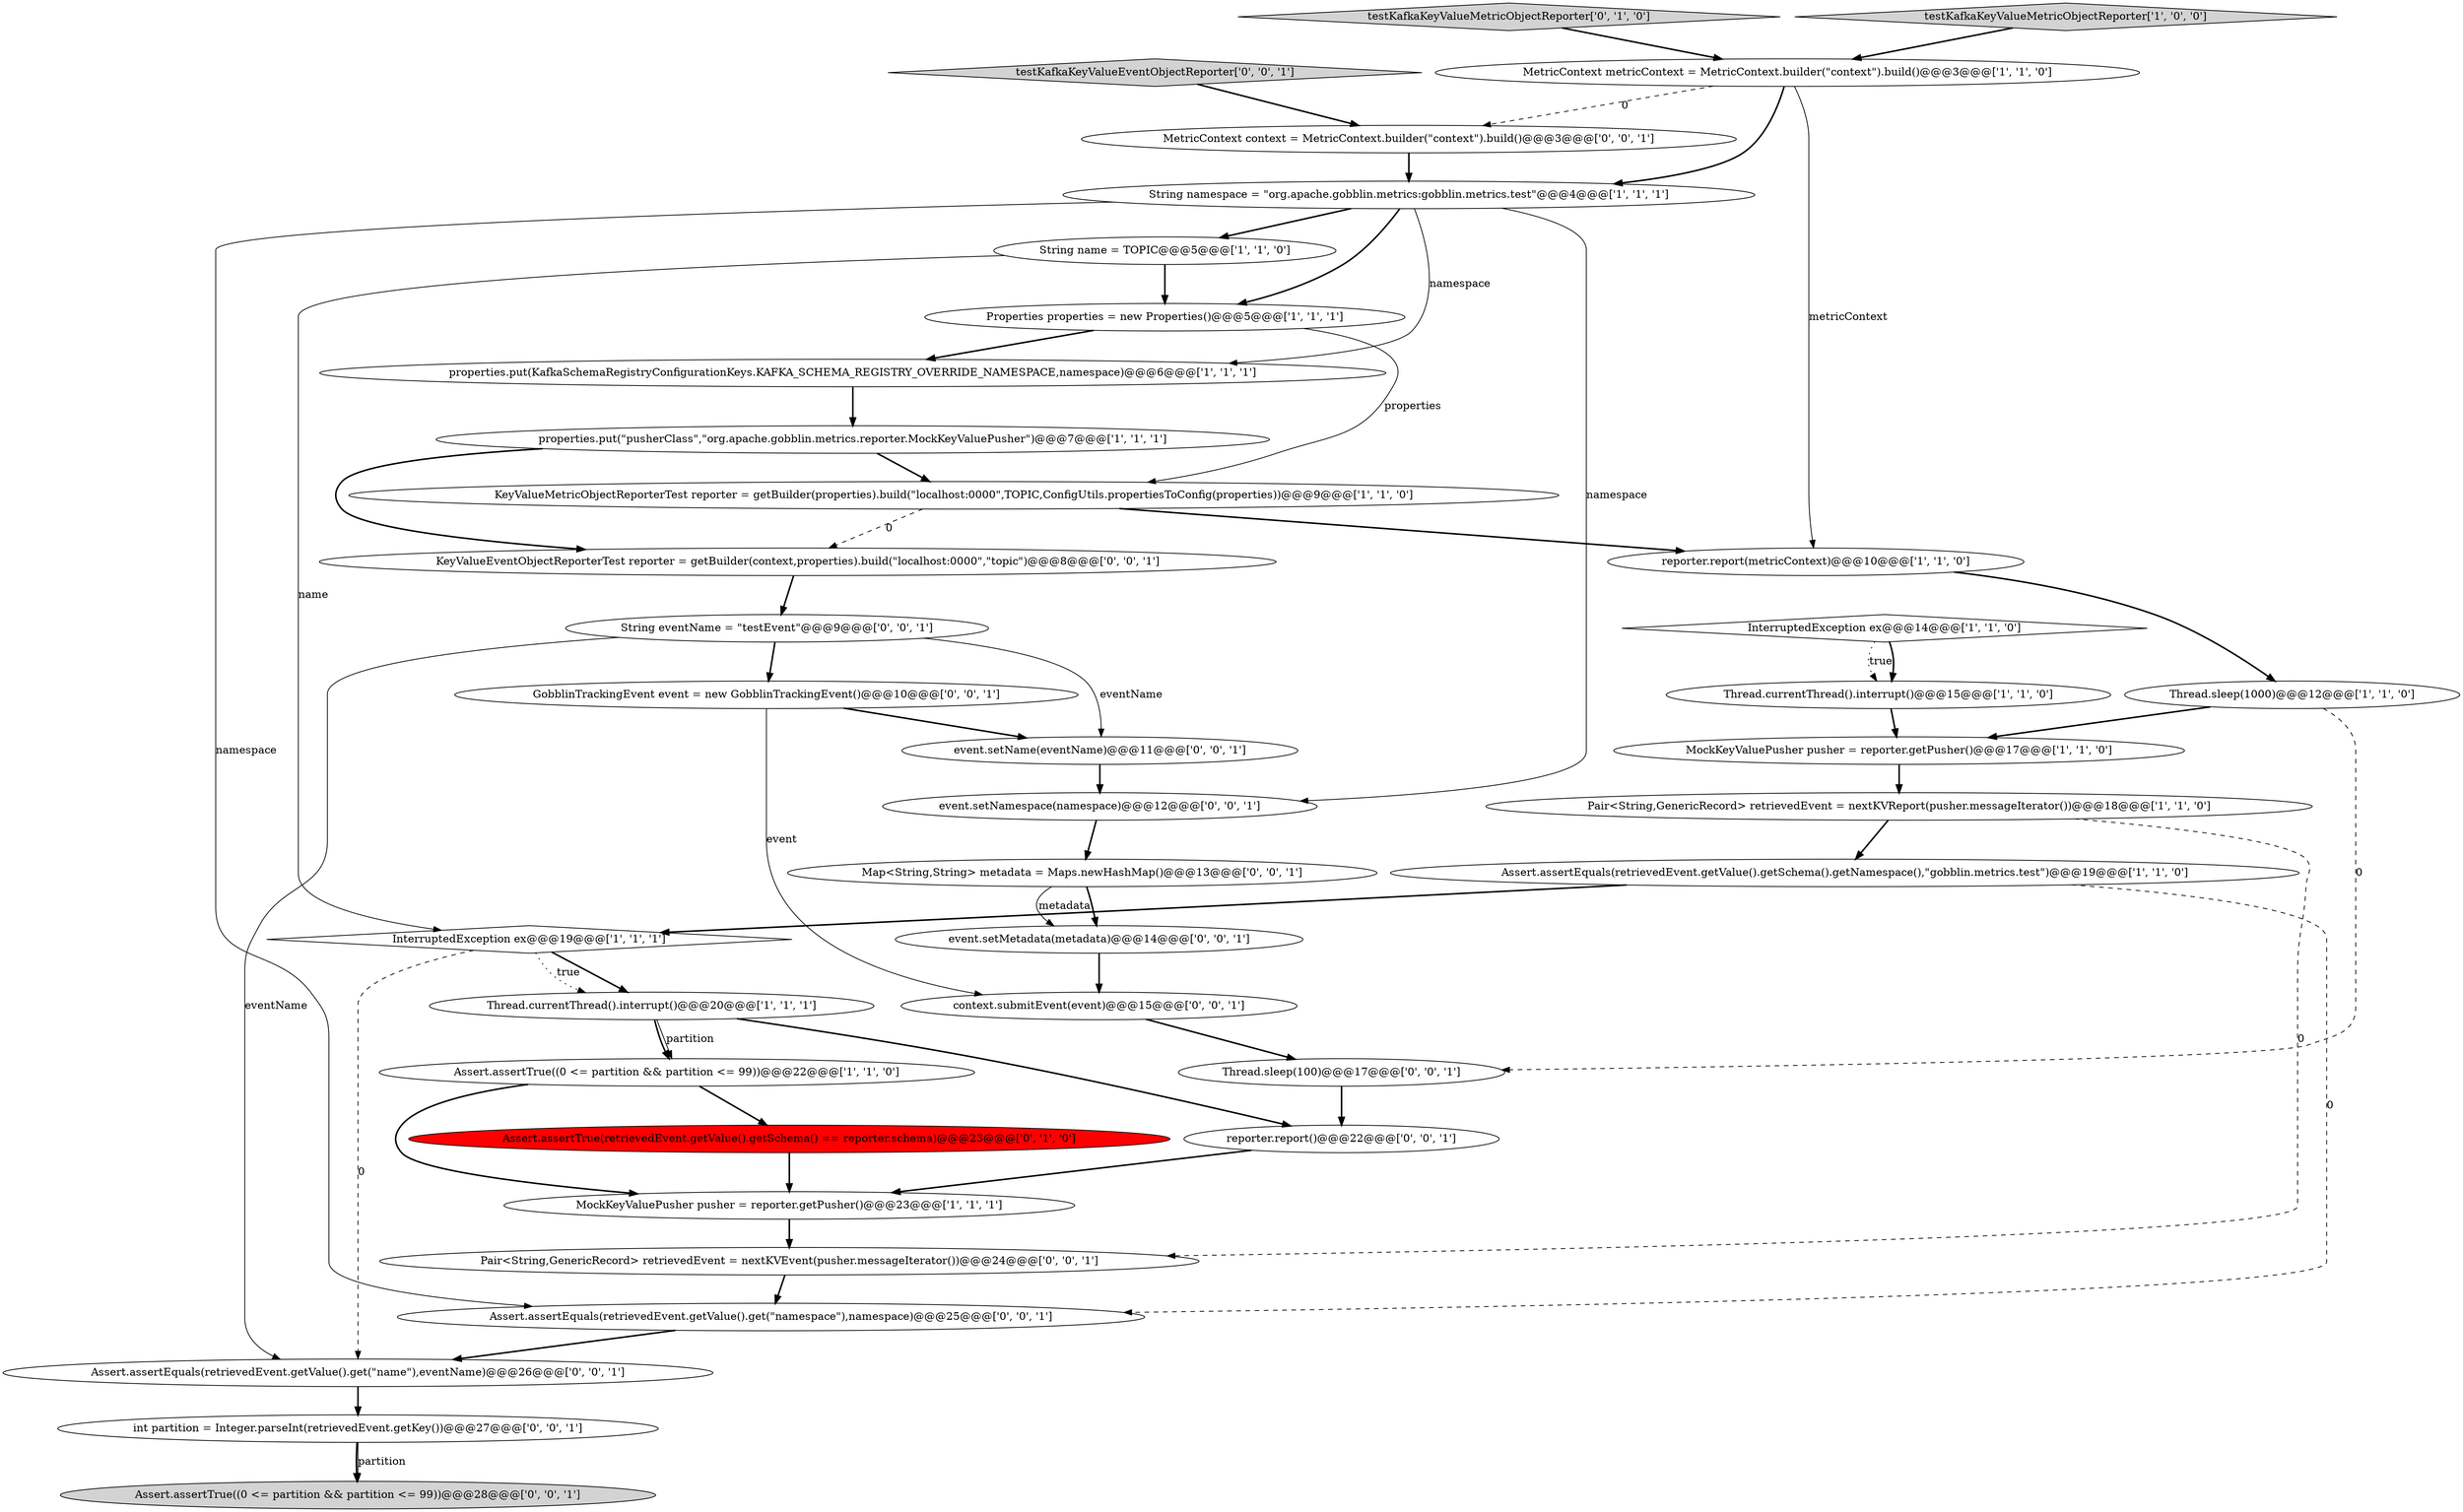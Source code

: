 digraph {
20 [style = filled, label = "testKafkaKeyValueMetricObjectReporter['0', '1', '0']", fillcolor = lightgray, shape = diamond image = "AAA0AAABBB2BBB"];
5 [style = filled, label = "KeyValueMetricObjectReporterTest reporter = getBuilder(properties).build(\"localhost:0000\",TOPIC,ConfigUtils.propertiesToConfig(properties))@@@9@@@['1', '1', '0']", fillcolor = white, shape = ellipse image = "AAA0AAABBB1BBB"];
32 [style = filled, label = "event.setMetadata(metadata)@@@14@@@['0', '0', '1']", fillcolor = white, shape = ellipse image = "AAA0AAABBB3BBB"];
15 [style = filled, label = "String namespace = \"org.apache.gobblin.metrics:gobblin.metrics.test\"@@@4@@@['1', '1', '1']", fillcolor = white, shape = ellipse image = "AAA0AAABBB1BBB"];
18 [style = filled, label = "properties.put(\"pusherClass\",\"org.apache.gobblin.metrics.reporter.MockKeyValuePusher\")@@@7@@@['1', '1', '1']", fillcolor = white, shape = ellipse image = "AAA0AAABBB1BBB"];
30 [style = filled, label = "testKafkaKeyValueEventObjectReporter['0', '0', '1']", fillcolor = lightgray, shape = diamond image = "AAA0AAABBB3BBB"];
37 [style = filled, label = "event.setNamespace(namespace)@@@12@@@['0', '0', '1']", fillcolor = white, shape = ellipse image = "AAA0AAABBB3BBB"];
29 [style = filled, label = "String eventName = \"testEvent\"@@@9@@@['0', '0', '1']", fillcolor = white, shape = ellipse image = "AAA0AAABBB3BBB"];
33 [style = filled, label = "context.submitEvent(event)@@@15@@@['0', '0', '1']", fillcolor = white, shape = ellipse image = "AAA0AAABBB3BBB"];
3 [style = filled, label = "Thread.currentThread().interrupt()@@@20@@@['1', '1', '1']", fillcolor = white, shape = ellipse image = "AAA0AAABBB1BBB"];
1 [style = filled, label = "Properties properties = new Properties()@@@5@@@['1', '1', '1']", fillcolor = white, shape = ellipse image = "AAA0AAABBB1BBB"];
17 [style = filled, label = "String name = TOPIC@@@5@@@['1', '1', '0']", fillcolor = white, shape = ellipse image = "AAA0AAABBB1BBB"];
34 [style = filled, label = "MetricContext context = MetricContext.builder(\"context\").build()@@@3@@@['0', '0', '1']", fillcolor = white, shape = ellipse image = "AAA0AAABBB3BBB"];
0 [style = filled, label = "MetricContext metricContext = MetricContext.builder(\"context\").build()@@@3@@@['1', '1', '0']", fillcolor = white, shape = ellipse image = "AAA0AAABBB1BBB"];
19 [style = filled, label = "Assert.assertTrue(retrievedEvent.getValue().getSchema() == reporter.schema)@@@23@@@['0', '1', '0']", fillcolor = red, shape = ellipse image = "AAA1AAABBB2BBB"];
36 [style = filled, label = "Thread.sleep(100)@@@17@@@['0', '0', '1']", fillcolor = white, shape = ellipse image = "AAA0AAABBB3BBB"];
28 [style = filled, label = "Assert.assertEquals(retrievedEvent.getValue().get(\"name\"),eventName)@@@26@@@['0', '0', '1']", fillcolor = white, shape = ellipse image = "AAA0AAABBB3BBB"];
13 [style = filled, label = "Thread.sleep(1000)@@@12@@@['1', '1', '0']", fillcolor = white, shape = ellipse image = "AAA0AAABBB1BBB"];
8 [style = filled, label = "testKafkaKeyValueMetricObjectReporter['1', '0', '0']", fillcolor = lightgray, shape = diamond image = "AAA0AAABBB1BBB"];
31 [style = filled, label = "event.setName(eventName)@@@11@@@['0', '0', '1']", fillcolor = white, shape = ellipse image = "AAA0AAABBB3BBB"];
24 [style = filled, label = "Assert.assertTrue((0 <= partition && partition <= 99))@@@28@@@['0', '0', '1']", fillcolor = lightgray, shape = ellipse image = "AAA0AAABBB3BBB"];
23 [style = filled, label = "reporter.report()@@@22@@@['0', '0', '1']", fillcolor = white, shape = ellipse image = "AAA0AAABBB3BBB"];
35 [style = filled, label = "Assert.assertEquals(retrievedEvent.getValue().get(\"namespace\"),namespace)@@@25@@@['0', '0', '1']", fillcolor = white, shape = ellipse image = "AAA0AAABBB3BBB"];
12 [style = filled, label = "Pair<String,GenericRecord> retrievedEvent = nextKVReport(pusher.messageIterator())@@@18@@@['1', '1', '0']", fillcolor = white, shape = ellipse image = "AAA0AAABBB1BBB"];
11 [style = filled, label = "Thread.currentThread().interrupt()@@@15@@@['1', '1', '0']", fillcolor = white, shape = ellipse image = "AAA0AAABBB1BBB"];
16 [style = filled, label = "Assert.assertEquals(retrievedEvent.getValue().getSchema().getNamespace(),\"gobblin.metrics.test\")@@@19@@@['1', '1', '0']", fillcolor = white, shape = ellipse image = "AAA0AAABBB1BBB"];
7 [style = filled, label = "MockKeyValuePusher pusher = reporter.getPusher()@@@17@@@['1', '1', '0']", fillcolor = white, shape = ellipse image = "AAA0AAABBB1BBB"];
25 [style = filled, label = "Pair<String,GenericRecord> retrievedEvent = nextKVEvent(pusher.messageIterator())@@@24@@@['0', '0', '1']", fillcolor = white, shape = ellipse image = "AAA0AAABBB3BBB"];
4 [style = filled, label = "InterruptedException ex@@@19@@@['1', '1', '1']", fillcolor = white, shape = diamond image = "AAA0AAABBB1BBB"];
21 [style = filled, label = "Map<String,String> metadata = Maps.newHashMap()@@@13@@@['0', '0', '1']", fillcolor = white, shape = ellipse image = "AAA0AAABBB3BBB"];
2 [style = filled, label = "InterruptedException ex@@@14@@@['1', '1', '0']", fillcolor = white, shape = diamond image = "AAA0AAABBB1BBB"];
27 [style = filled, label = "KeyValueEventObjectReporterTest reporter = getBuilder(context,properties).build(\"localhost:0000\",\"topic\")@@@8@@@['0', '0', '1']", fillcolor = white, shape = ellipse image = "AAA0AAABBB3BBB"];
10 [style = filled, label = "Assert.assertTrue((0 <= partition && partition <= 99))@@@22@@@['1', '1', '0']", fillcolor = white, shape = ellipse image = "AAA0AAABBB1BBB"];
26 [style = filled, label = "GobblinTrackingEvent event = new GobblinTrackingEvent()@@@10@@@['0', '0', '1']", fillcolor = white, shape = ellipse image = "AAA0AAABBB3BBB"];
6 [style = filled, label = "reporter.report(metricContext)@@@10@@@['1', '1', '0']", fillcolor = white, shape = ellipse image = "AAA0AAABBB1BBB"];
14 [style = filled, label = "properties.put(KafkaSchemaRegistryConfigurationKeys.KAFKA_SCHEMA_REGISTRY_OVERRIDE_NAMESPACE,namespace)@@@6@@@['1', '1', '1']", fillcolor = white, shape = ellipse image = "AAA0AAABBB1BBB"];
9 [style = filled, label = "MockKeyValuePusher pusher = reporter.getPusher()@@@23@@@['1', '1', '1']", fillcolor = white, shape = ellipse image = "AAA0AAABBB1BBB"];
22 [style = filled, label = "int partition = Integer.parseInt(retrievedEvent.getKey())@@@27@@@['0', '0', '1']", fillcolor = white, shape = ellipse image = "AAA0AAABBB3BBB"];
4->3 [style = bold, label=""];
31->37 [style = bold, label=""];
1->5 [style = solid, label="properties"];
0->6 [style = solid, label="metricContext"];
13->36 [style = dashed, label="0"];
17->1 [style = bold, label=""];
3->10 [style = solid, label="partition"];
7->12 [style = bold, label=""];
28->22 [style = bold, label=""];
29->31 [style = solid, label="eventName"];
10->19 [style = bold, label=""];
16->35 [style = dashed, label="0"];
21->32 [style = solid, label="metadata"];
20->0 [style = bold, label=""];
34->15 [style = bold, label=""];
37->21 [style = bold, label=""];
15->14 [style = solid, label="namespace"];
30->34 [style = bold, label=""];
12->16 [style = bold, label=""];
17->4 [style = solid, label="name"];
25->35 [style = bold, label=""];
0->15 [style = bold, label=""];
32->33 [style = bold, label=""];
26->33 [style = solid, label="event"];
4->28 [style = dashed, label="0"];
29->26 [style = bold, label=""];
2->11 [style = dotted, label="true"];
8->0 [style = bold, label=""];
35->28 [style = bold, label=""];
3->10 [style = bold, label=""];
29->28 [style = solid, label="eventName"];
15->17 [style = bold, label=""];
26->31 [style = bold, label=""];
3->23 [style = bold, label=""];
15->35 [style = solid, label="namespace"];
4->3 [style = dotted, label="true"];
15->37 [style = solid, label="namespace"];
5->27 [style = dashed, label="0"];
5->6 [style = bold, label=""];
36->23 [style = bold, label=""];
12->25 [style = dashed, label="0"];
19->9 [style = bold, label=""];
18->27 [style = bold, label=""];
13->7 [style = bold, label=""];
18->5 [style = bold, label=""];
6->13 [style = bold, label=""];
33->36 [style = bold, label=""];
9->25 [style = bold, label=""];
21->32 [style = bold, label=""];
0->34 [style = dashed, label="0"];
14->18 [style = bold, label=""];
1->14 [style = bold, label=""];
10->9 [style = bold, label=""];
22->24 [style = bold, label=""];
27->29 [style = bold, label=""];
16->4 [style = bold, label=""];
23->9 [style = bold, label=""];
2->11 [style = bold, label=""];
11->7 [style = bold, label=""];
15->1 [style = bold, label=""];
22->24 [style = solid, label="partition"];
}
